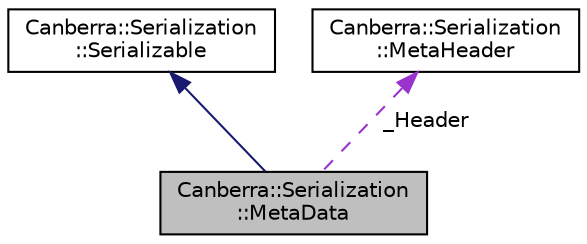 digraph "Canberra::Serialization::MetaData"
{
  edge [fontname="Helvetica",fontsize="10",labelfontname="Helvetica",labelfontsize="10"];
  node [fontname="Helvetica",fontsize="10",shape=record];
  Node2 [label="Canberra::Serialization\l::MetaData",height=0.2,width=0.4,color="black", fillcolor="grey75", style="filled", fontcolor="black"];
  Node3 -> Node2 [dir="back",color="midnightblue",fontsize="10",style="solid",fontname="Helvetica"];
  Node3 [label="Canberra::Serialization\l::Serializable",height=0.2,width=0.4,color="black", fillcolor="white", style="filled",URL="$d0/d9f/class_canberra_1_1_serialization_1_1_serializable.html"];
  Node4 -> Node2 [dir="back",color="darkorchid3",fontsize="10",style="dashed",label=" _Header" ,fontname="Helvetica"];
  Node4 [label="Canberra::Serialization\l::MetaHeader",height=0.2,width=0.4,color="black", fillcolor="white", style="filled",URL="$db/d1d/struct_canberra_1_1_serialization_1_1_meta_header.html"];
}

